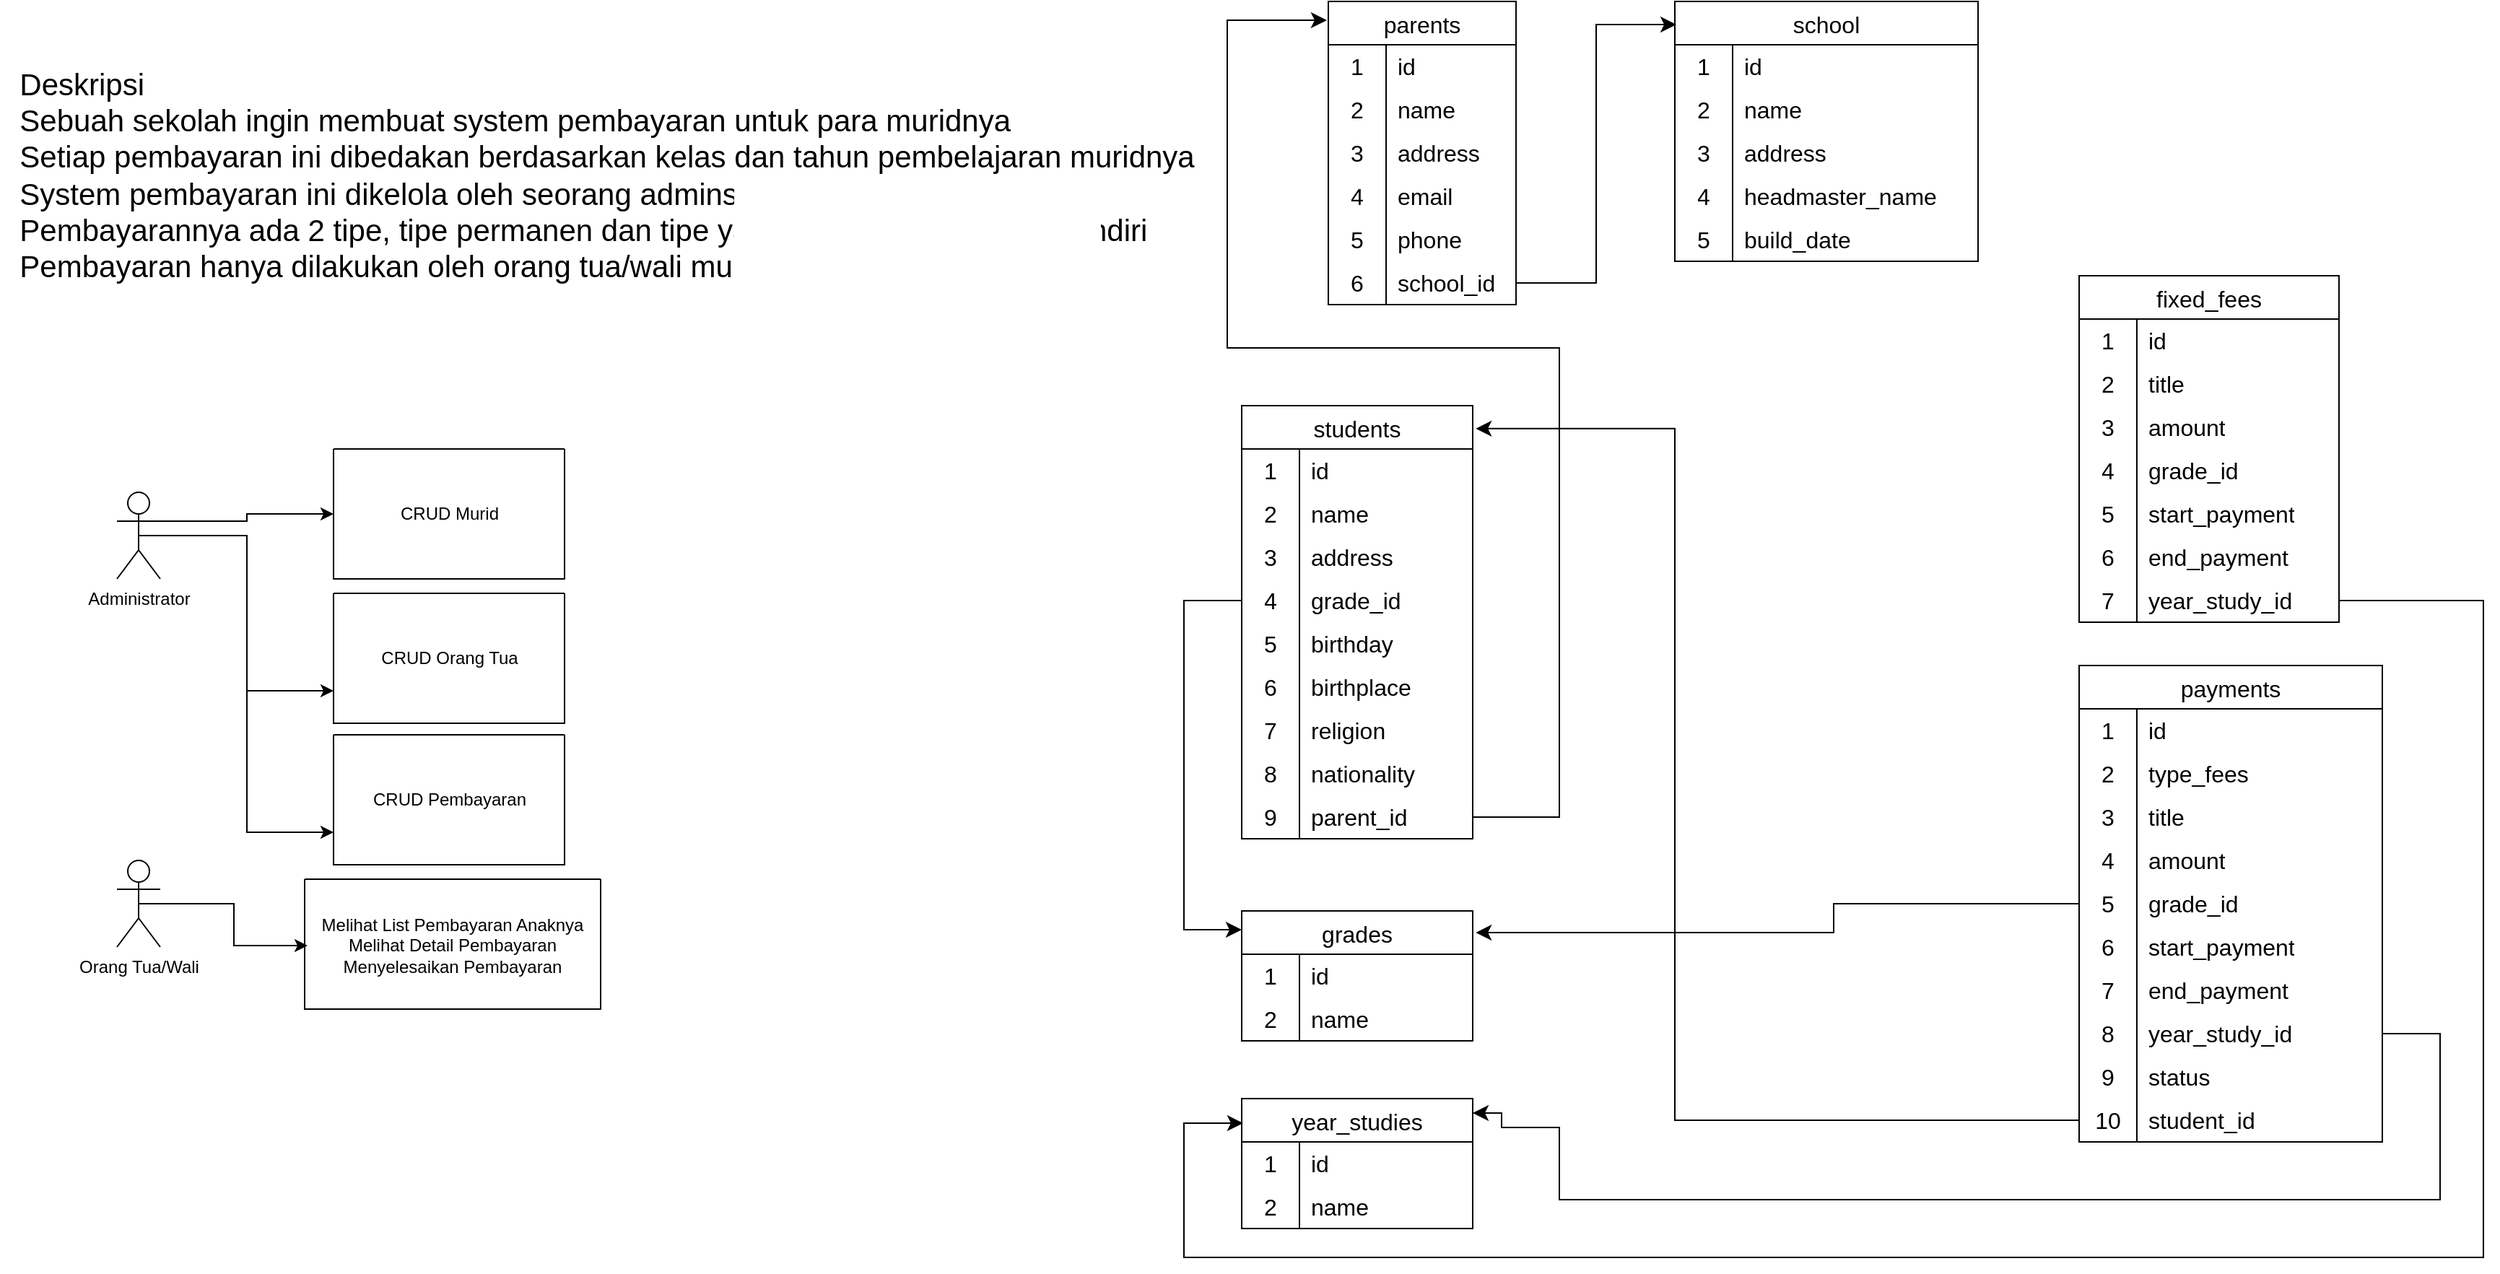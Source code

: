 <mxfile version="21.6.5" type="github">
  <diagram name="Page-1" id="Z7be0HawsH6vRN5EqigB">
    <mxGraphModel dx="3194" dy="843" grid="1" gridSize="10" guides="1" tooltips="1" connect="1" arrows="1" fold="1" page="1" pageScale="1" pageWidth="850" pageHeight="1100" math="0" shadow="0">
      <root>
        <mxCell id="0" />
        <mxCell id="1" parent="0" />
        <mxCell id="H9AK0BrkXNQ1pac8F3xf-25" value="school" style="shape=table;startSize=30;container=1;collapsible=0;childLayout=tableLayout;fixedRows=1;rowLines=0;fontStyle=0;strokeColor=default;fontSize=16;" parent="1" vertex="1">
          <mxGeometry x="280" y="50" width="210" height="180" as="geometry" />
        </mxCell>
        <mxCell id="H9AK0BrkXNQ1pac8F3xf-26" value="" style="shape=tableRow;horizontal=0;startSize=0;swimlaneHead=0;swimlaneBody=0;top=0;left=0;bottom=0;right=0;collapsible=0;dropTarget=0;fillColor=none;points=[[0,0.5],[1,0.5]];portConstraint=eastwest;strokeColor=inherit;fontSize=16;" parent="H9AK0BrkXNQ1pac8F3xf-25" vertex="1">
          <mxGeometry y="30" width="210" height="30" as="geometry" />
        </mxCell>
        <mxCell id="H9AK0BrkXNQ1pac8F3xf-27" value="1" style="shape=partialRectangle;html=1;whiteSpace=wrap;connectable=0;fillColor=none;top=0;left=0;bottom=0;right=0;overflow=hidden;pointerEvents=1;strokeColor=inherit;fontSize=16;" parent="H9AK0BrkXNQ1pac8F3xf-26" vertex="1">
          <mxGeometry width="40" height="30" as="geometry">
            <mxRectangle width="40" height="30" as="alternateBounds" />
          </mxGeometry>
        </mxCell>
        <mxCell id="H9AK0BrkXNQ1pac8F3xf-28" value="id" style="shape=partialRectangle;html=1;whiteSpace=wrap;connectable=0;fillColor=none;top=0;left=0;bottom=0;right=0;align=left;spacingLeft=6;overflow=hidden;strokeColor=inherit;fontSize=16;" parent="H9AK0BrkXNQ1pac8F3xf-26" vertex="1">
          <mxGeometry x="40" width="170" height="30" as="geometry">
            <mxRectangle width="170" height="30" as="alternateBounds" />
          </mxGeometry>
        </mxCell>
        <mxCell id="H9AK0BrkXNQ1pac8F3xf-29" value="" style="shape=tableRow;horizontal=0;startSize=0;swimlaneHead=0;swimlaneBody=0;top=0;left=0;bottom=0;right=0;collapsible=0;dropTarget=0;fillColor=none;points=[[0,0.5],[1,0.5]];portConstraint=eastwest;strokeColor=inherit;fontSize=16;" parent="H9AK0BrkXNQ1pac8F3xf-25" vertex="1">
          <mxGeometry y="60" width="210" height="30" as="geometry" />
        </mxCell>
        <mxCell id="H9AK0BrkXNQ1pac8F3xf-30" value="2" style="shape=partialRectangle;html=1;whiteSpace=wrap;connectable=0;fillColor=none;top=0;left=0;bottom=0;right=0;overflow=hidden;strokeColor=inherit;fontSize=16;" parent="H9AK0BrkXNQ1pac8F3xf-29" vertex="1">
          <mxGeometry width="40" height="30" as="geometry">
            <mxRectangle width="40" height="30" as="alternateBounds" />
          </mxGeometry>
        </mxCell>
        <mxCell id="H9AK0BrkXNQ1pac8F3xf-31" value="&lt;div&gt;name&lt;/div&gt;" style="shape=partialRectangle;html=1;whiteSpace=wrap;connectable=0;fillColor=none;top=0;left=0;bottom=0;right=0;align=left;spacingLeft=6;overflow=hidden;strokeColor=inherit;fontSize=16;" parent="H9AK0BrkXNQ1pac8F3xf-29" vertex="1">
          <mxGeometry x="40" width="170" height="30" as="geometry">
            <mxRectangle width="170" height="30" as="alternateBounds" />
          </mxGeometry>
        </mxCell>
        <mxCell id="H9AK0BrkXNQ1pac8F3xf-49" style="shape=tableRow;horizontal=0;startSize=0;swimlaneHead=0;swimlaneBody=0;top=0;left=0;bottom=0;right=0;collapsible=0;dropTarget=0;fillColor=none;points=[[0,0.5],[1,0.5]];portConstraint=eastwest;strokeColor=inherit;fontSize=16;" parent="H9AK0BrkXNQ1pac8F3xf-25" vertex="1">
          <mxGeometry y="90" width="210" height="30" as="geometry" />
        </mxCell>
        <mxCell id="H9AK0BrkXNQ1pac8F3xf-50" value="3" style="shape=partialRectangle;html=1;whiteSpace=wrap;connectable=0;fillColor=none;top=0;left=0;bottom=0;right=0;overflow=hidden;strokeColor=inherit;fontSize=16;" parent="H9AK0BrkXNQ1pac8F3xf-49" vertex="1">
          <mxGeometry width="40" height="30" as="geometry">
            <mxRectangle width="40" height="30" as="alternateBounds" />
          </mxGeometry>
        </mxCell>
        <mxCell id="H9AK0BrkXNQ1pac8F3xf-51" value="address" style="shape=partialRectangle;html=1;whiteSpace=wrap;connectable=0;fillColor=none;top=0;left=0;bottom=0;right=0;align=left;spacingLeft=6;overflow=hidden;strokeColor=inherit;fontSize=16;" parent="H9AK0BrkXNQ1pac8F3xf-49" vertex="1">
          <mxGeometry x="40" width="170" height="30" as="geometry">
            <mxRectangle width="170" height="30" as="alternateBounds" />
          </mxGeometry>
        </mxCell>
        <mxCell id="H9AK0BrkXNQ1pac8F3xf-52" style="shape=tableRow;horizontal=0;startSize=0;swimlaneHead=0;swimlaneBody=0;top=0;left=0;bottom=0;right=0;collapsible=0;dropTarget=0;fillColor=none;points=[[0,0.5],[1,0.5]];portConstraint=eastwest;strokeColor=inherit;fontSize=16;" parent="H9AK0BrkXNQ1pac8F3xf-25" vertex="1">
          <mxGeometry y="120" width="210" height="30" as="geometry" />
        </mxCell>
        <mxCell id="H9AK0BrkXNQ1pac8F3xf-53" value="4" style="shape=partialRectangle;html=1;whiteSpace=wrap;connectable=0;fillColor=none;top=0;left=0;bottom=0;right=0;overflow=hidden;strokeColor=inherit;fontSize=16;" parent="H9AK0BrkXNQ1pac8F3xf-52" vertex="1">
          <mxGeometry width="40" height="30" as="geometry">
            <mxRectangle width="40" height="30" as="alternateBounds" />
          </mxGeometry>
        </mxCell>
        <mxCell id="H9AK0BrkXNQ1pac8F3xf-54" value="headmaster_name" style="shape=partialRectangle;html=1;whiteSpace=wrap;connectable=0;fillColor=none;top=0;left=0;bottom=0;right=0;align=left;spacingLeft=6;overflow=hidden;strokeColor=inherit;fontSize=16;" parent="H9AK0BrkXNQ1pac8F3xf-52" vertex="1">
          <mxGeometry x="40" width="170" height="30" as="geometry">
            <mxRectangle width="170" height="30" as="alternateBounds" />
          </mxGeometry>
        </mxCell>
        <mxCell id="H9AK0BrkXNQ1pac8F3xf-55" style="shape=tableRow;horizontal=0;startSize=0;swimlaneHead=0;swimlaneBody=0;top=0;left=0;bottom=0;right=0;collapsible=0;dropTarget=0;fillColor=none;points=[[0,0.5],[1,0.5]];portConstraint=eastwest;strokeColor=inherit;fontSize=16;" parent="H9AK0BrkXNQ1pac8F3xf-25" vertex="1">
          <mxGeometry y="150" width="210" height="30" as="geometry" />
        </mxCell>
        <mxCell id="H9AK0BrkXNQ1pac8F3xf-56" value="&lt;div align=&quot;center&quot;&gt;5&lt;/div&gt;" style="shape=partialRectangle;html=1;whiteSpace=wrap;connectable=0;fillColor=none;top=0;left=0;bottom=0;right=0;overflow=hidden;strokeColor=inherit;fontSize=16;align=center;" parent="H9AK0BrkXNQ1pac8F3xf-55" vertex="1">
          <mxGeometry width="40" height="30" as="geometry">
            <mxRectangle width="40" height="30" as="alternateBounds" />
          </mxGeometry>
        </mxCell>
        <mxCell id="H9AK0BrkXNQ1pac8F3xf-57" value="build_date" style="shape=partialRectangle;html=1;whiteSpace=wrap;connectable=0;fillColor=none;top=0;left=0;bottom=0;right=0;align=left;spacingLeft=6;overflow=hidden;strokeColor=inherit;fontSize=16;" parent="H9AK0BrkXNQ1pac8F3xf-55" vertex="1">
          <mxGeometry x="40" width="170" height="30" as="geometry">
            <mxRectangle width="170" height="30" as="alternateBounds" />
          </mxGeometry>
        </mxCell>
        <mxCell id="H9AK0BrkXNQ1pac8F3xf-71" value="parents" style="shape=table;startSize=30;container=1;collapsible=0;childLayout=tableLayout;fixedRows=1;rowLines=0;fontStyle=0;strokeColor=default;fontSize=16;" parent="1" vertex="1">
          <mxGeometry x="40" y="50" width="130" height="210" as="geometry" />
        </mxCell>
        <mxCell id="H9AK0BrkXNQ1pac8F3xf-72" value="" style="shape=tableRow;horizontal=0;startSize=0;swimlaneHead=0;swimlaneBody=0;top=0;left=0;bottom=0;right=0;collapsible=0;dropTarget=0;fillColor=none;points=[[0,0.5],[1,0.5]];portConstraint=eastwest;strokeColor=inherit;fontSize=16;" parent="H9AK0BrkXNQ1pac8F3xf-71" vertex="1">
          <mxGeometry y="30" width="130" height="30" as="geometry" />
        </mxCell>
        <mxCell id="H9AK0BrkXNQ1pac8F3xf-73" value="1" style="shape=partialRectangle;html=1;whiteSpace=wrap;connectable=0;fillColor=none;top=0;left=0;bottom=0;right=0;overflow=hidden;pointerEvents=1;strokeColor=inherit;fontSize=16;" parent="H9AK0BrkXNQ1pac8F3xf-72" vertex="1">
          <mxGeometry width="40" height="30" as="geometry">
            <mxRectangle width="40" height="30" as="alternateBounds" />
          </mxGeometry>
        </mxCell>
        <mxCell id="H9AK0BrkXNQ1pac8F3xf-74" value="id" style="shape=partialRectangle;html=1;whiteSpace=wrap;connectable=0;fillColor=none;top=0;left=0;bottom=0;right=0;align=left;spacingLeft=6;overflow=hidden;strokeColor=inherit;fontSize=16;" parent="H9AK0BrkXNQ1pac8F3xf-72" vertex="1">
          <mxGeometry x="40" width="90" height="30" as="geometry">
            <mxRectangle width="90" height="30" as="alternateBounds" />
          </mxGeometry>
        </mxCell>
        <mxCell id="H9AK0BrkXNQ1pac8F3xf-75" value="" style="shape=tableRow;horizontal=0;startSize=0;swimlaneHead=0;swimlaneBody=0;top=0;left=0;bottom=0;right=0;collapsible=0;dropTarget=0;fillColor=none;points=[[0,0.5],[1,0.5]];portConstraint=eastwest;strokeColor=inherit;fontSize=16;" parent="H9AK0BrkXNQ1pac8F3xf-71" vertex="1">
          <mxGeometry y="60" width="130" height="30" as="geometry" />
        </mxCell>
        <mxCell id="H9AK0BrkXNQ1pac8F3xf-76" value="2" style="shape=partialRectangle;html=1;whiteSpace=wrap;connectable=0;fillColor=none;top=0;left=0;bottom=0;right=0;overflow=hidden;strokeColor=inherit;fontSize=16;" parent="H9AK0BrkXNQ1pac8F3xf-75" vertex="1">
          <mxGeometry width="40" height="30" as="geometry">
            <mxRectangle width="40" height="30" as="alternateBounds" />
          </mxGeometry>
        </mxCell>
        <mxCell id="H9AK0BrkXNQ1pac8F3xf-77" value="&lt;div&gt;name&lt;/div&gt;" style="shape=partialRectangle;html=1;whiteSpace=wrap;connectable=0;fillColor=none;top=0;left=0;bottom=0;right=0;align=left;spacingLeft=6;overflow=hidden;strokeColor=inherit;fontSize=16;" parent="H9AK0BrkXNQ1pac8F3xf-75" vertex="1">
          <mxGeometry x="40" width="90" height="30" as="geometry">
            <mxRectangle width="90" height="30" as="alternateBounds" />
          </mxGeometry>
        </mxCell>
        <mxCell id="H9AK0BrkXNQ1pac8F3xf-78" style="shape=tableRow;horizontal=0;startSize=0;swimlaneHead=0;swimlaneBody=0;top=0;left=0;bottom=0;right=0;collapsible=0;dropTarget=0;fillColor=none;points=[[0,0.5],[1,0.5]];portConstraint=eastwest;strokeColor=inherit;fontSize=16;" parent="H9AK0BrkXNQ1pac8F3xf-71" vertex="1">
          <mxGeometry y="90" width="130" height="30" as="geometry" />
        </mxCell>
        <mxCell id="H9AK0BrkXNQ1pac8F3xf-79" value="3" style="shape=partialRectangle;html=1;whiteSpace=wrap;connectable=0;fillColor=none;top=0;left=0;bottom=0;right=0;overflow=hidden;strokeColor=inherit;fontSize=16;" parent="H9AK0BrkXNQ1pac8F3xf-78" vertex="1">
          <mxGeometry width="40" height="30" as="geometry">
            <mxRectangle width="40" height="30" as="alternateBounds" />
          </mxGeometry>
        </mxCell>
        <mxCell id="H9AK0BrkXNQ1pac8F3xf-80" value="address" style="shape=partialRectangle;html=1;whiteSpace=wrap;connectable=0;fillColor=none;top=0;left=0;bottom=0;right=0;align=left;spacingLeft=6;overflow=hidden;strokeColor=inherit;fontSize=16;" parent="H9AK0BrkXNQ1pac8F3xf-78" vertex="1">
          <mxGeometry x="40" width="90" height="30" as="geometry">
            <mxRectangle width="90" height="30" as="alternateBounds" />
          </mxGeometry>
        </mxCell>
        <mxCell id="H9AK0BrkXNQ1pac8F3xf-81" style="shape=tableRow;horizontal=0;startSize=0;swimlaneHead=0;swimlaneBody=0;top=0;left=0;bottom=0;right=0;collapsible=0;dropTarget=0;fillColor=none;points=[[0,0.5],[1,0.5]];portConstraint=eastwest;strokeColor=inherit;fontSize=16;" parent="H9AK0BrkXNQ1pac8F3xf-71" vertex="1">
          <mxGeometry y="120" width="130" height="30" as="geometry" />
        </mxCell>
        <mxCell id="H9AK0BrkXNQ1pac8F3xf-82" value="4" style="shape=partialRectangle;html=1;whiteSpace=wrap;connectable=0;fillColor=none;top=0;left=0;bottom=0;right=0;overflow=hidden;strokeColor=inherit;fontSize=16;" parent="H9AK0BrkXNQ1pac8F3xf-81" vertex="1">
          <mxGeometry width="40" height="30" as="geometry">
            <mxRectangle width="40" height="30" as="alternateBounds" />
          </mxGeometry>
        </mxCell>
        <mxCell id="H9AK0BrkXNQ1pac8F3xf-83" value="email" style="shape=partialRectangle;html=1;whiteSpace=wrap;connectable=0;fillColor=none;top=0;left=0;bottom=0;right=0;align=left;spacingLeft=6;overflow=hidden;strokeColor=inherit;fontSize=16;" parent="H9AK0BrkXNQ1pac8F3xf-81" vertex="1">
          <mxGeometry x="40" width="90" height="30" as="geometry">
            <mxRectangle width="90" height="30" as="alternateBounds" />
          </mxGeometry>
        </mxCell>
        <mxCell id="H9AK0BrkXNQ1pac8F3xf-84" style="shape=tableRow;horizontal=0;startSize=0;swimlaneHead=0;swimlaneBody=0;top=0;left=0;bottom=0;right=0;collapsible=0;dropTarget=0;fillColor=none;points=[[0,0.5],[1,0.5]];portConstraint=eastwest;strokeColor=inherit;fontSize=16;" parent="H9AK0BrkXNQ1pac8F3xf-71" vertex="1">
          <mxGeometry y="150" width="130" height="30" as="geometry" />
        </mxCell>
        <mxCell id="H9AK0BrkXNQ1pac8F3xf-85" value="&lt;div align=&quot;center&quot;&gt;5&lt;/div&gt;" style="shape=partialRectangle;html=1;whiteSpace=wrap;connectable=0;fillColor=none;top=0;left=0;bottom=0;right=0;overflow=hidden;strokeColor=inherit;fontSize=16;align=center;" parent="H9AK0BrkXNQ1pac8F3xf-84" vertex="1">
          <mxGeometry width="40" height="30" as="geometry">
            <mxRectangle width="40" height="30" as="alternateBounds" />
          </mxGeometry>
        </mxCell>
        <mxCell id="H9AK0BrkXNQ1pac8F3xf-86" value="&lt;div&gt;phone&lt;br&gt;&lt;/div&gt;" style="shape=partialRectangle;html=1;whiteSpace=wrap;connectable=0;fillColor=none;top=0;left=0;bottom=0;right=0;align=left;spacingLeft=6;overflow=hidden;strokeColor=inherit;fontSize=16;" parent="H9AK0BrkXNQ1pac8F3xf-84" vertex="1">
          <mxGeometry x="40" width="90" height="30" as="geometry">
            <mxRectangle width="90" height="30" as="alternateBounds" />
          </mxGeometry>
        </mxCell>
        <mxCell id="mRIadCxjp0ZTLl8A3WaJ-89" style="shape=tableRow;horizontal=0;startSize=0;swimlaneHead=0;swimlaneBody=0;top=0;left=0;bottom=0;right=0;collapsible=0;dropTarget=0;fillColor=none;points=[[0,0.5],[1,0.5]];portConstraint=eastwest;strokeColor=inherit;fontSize=16;" parent="H9AK0BrkXNQ1pac8F3xf-71" vertex="1">
          <mxGeometry y="180" width="130" height="30" as="geometry" />
        </mxCell>
        <mxCell id="mRIadCxjp0ZTLl8A3WaJ-90" value="6" style="shape=partialRectangle;html=1;whiteSpace=wrap;connectable=0;fillColor=none;top=0;left=0;bottom=0;right=0;overflow=hidden;strokeColor=inherit;fontSize=16;align=center;" parent="mRIadCxjp0ZTLl8A3WaJ-89" vertex="1">
          <mxGeometry width="40" height="30" as="geometry">
            <mxRectangle width="40" height="30" as="alternateBounds" />
          </mxGeometry>
        </mxCell>
        <mxCell id="mRIadCxjp0ZTLl8A3WaJ-91" value="school_id" style="shape=partialRectangle;html=1;whiteSpace=wrap;connectable=0;fillColor=none;top=0;left=0;bottom=0;right=0;align=left;spacingLeft=6;overflow=hidden;strokeColor=inherit;fontSize=16;" parent="mRIadCxjp0ZTLl8A3WaJ-89" vertex="1">
          <mxGeometry x="40" width="90" height="30" as="geometry">
            <mxRectangle width="90" height="30" as="alternateBounds" />
          </mxGeometry>
        </mxCell>
        <mxCell id="H9AK0BrkXNQ1pac8F3xf-90" value="students" style="shape=table;startSize=30;container=1;collapsible=0;childLayout=tableLayout;fixedRows=1;rowLines=0;fontStyle=0;strokeColor=default;fontSize=16;" parent="1" vertex="1">
          <mxGeometry x="-20" y="330" width="160" height="300" as="geometry" />
        </mxCell>
        <mxCell id="H9AK0BrkXNQ1pac8F3xf-91" value="" style="shape=tableRow;horizontal=0;startSize=0;swimlaneHead=0;swimlaneBody=0;top=0;left=0;bottom=0;right=0;collapsible=0;dropTarget=0;fillColor=none;points=[[0,0.5],[1,0.5]];portConstraint=eastwest;strokeColor=inherit;fontSize=16;" parent="H9AK0BrkXNQ1pac8F3xf-90" vertex="1">
          <mxGeometry y="30" width="160" height="30" as="geometry" />
        </mxCell>
        <mxCell id="H9AK0BrkXNQ1pac8F3xf-92" value="1" style="shape=partialRectangle;html=1;whiteSpace=wrap;connectable=0;fillColor=none;top=0;left=0;bottom=0;right=0;overflow=hidden;pointerEvents=1;strokeColor=inherit;fontSize=16;" parent="H9AK0BrkXNQ1pac8F3xf-91" vertex="1">
          <mxGeometry width="40" height="30" as="geometry">
            <mxRectangle width="40" height="30" as="alternateBounds" />
          </mxGeometry>
        </mxCell>
        <mxCell id="H9AK0BrkXNQ1pac8F3xf-93" value="id" style="shape=partialRectangle;html=1;whiteSpace=wrap;connectable=0;fillColor=none;top=0;left=0;bottom=0;right=0;align=left;spacingLeft=6;overflow=hidden;strokeColor=inherit;fontSize=16;" parent="H9AK0BrkXNQ1pac8F3xf-91" vertex="1">
          <mxGeometry x="40" width="120" height="30" as="geometry">
            <mxRectangle width="120" height="30" as="alternateBounds" />
          </mxGeometry>
        </mxCell>
        <mxCell id="H9AK0BrkXNQ1pac8F3xf-94" value="" style="shape=tableRow;horizontal=0;startSize=0;swimlaneHead=0;swimlaneBody=0;top=0;left=0;bottom=0;right=0;collapsible=0;dropTarget=0;fillColor=none;points=[[0,0.5],[1,0.5]];portConstraint=eastwest;strokeColor=inherit;fontSize=16;" parent="H9AK0BrkXNQ1pac8F3xf-90" vertex="1">
          <mxGeometry y="60" width="160" height="30" as="geometry" />
        </mxCell>
        <mxCell id="H9AK0BrkXNQ1pac8F3xf-95" value="2" style="shape=partialRectangle;html=1;whiteSpace=wrap;connectable=0;fillColor=none;top=0;left=0;bottom=0;right=0;overflow=hidden;strokeColor=inherit;fontSize=16;" parent="H9AK0BrkXNQ1pac8F3xf-94" vertex="1">
          <mxGeometry width="40" height="30" as="geometry">
            <mxRectangle width="40" height="30" as="alternateBounds" />
          </mxGeometry>
        </mxCell>
        <mxCell id="H9AK0BrkXNQ1pac8F3xf-96" value="&lt;div&gt;name&lt;/div&gt;" style="shape=partialRectangle;html=1;whiteSpace=wrap;connectable=0;fillColor=none;top=0;left=0;bottom=0;right=0;align=left;spacingLeft=6;overflow=hidden;strokeColor=inherit;fontSize=16;" parent="H9AK0BrkXNQ1pac8F3xf-94" vertex="1">
          <mxGeometry x="40" width="120" height="30" as="geometry">
            <mxRectangle width="120" height="30" as="alternateBounds" />
          </mxGeometry>
        </mxCell>
        <mxCell id="H9AK0BrkXNQ1pac8F3xf-97" style="shape=tableRow;horizontal=0;startSize=0;swimlaneHead=0;swimlaneBody=0;top=0;left=0;bottom=0;right=0;collapsible=0;dropTarget=0;fillColor=none;points=[[0,0.5],[1,0.5]];portConstraint=eastwest;strokeColor=inherit;fontSize=16;" parent="H9AK0BrkXNQ1pac8F3xf-90" vertex="1">
          <mxGeometry y="90" width="160" height="30" as="geometry" />
        </mxCell>
        <mxCell id="H9AK0BrkXNQ1pac8F3xf-98" value="3" style="shape=partialRectangle;html=1;whiteSpace=wrap;connectable=0;fillColor=none;top=0;left=0;bottom=0;right=0;overflow=hidden;strokeColor=inherit;fontSize=16;" parent="H9AK0BrkXNQ1pac8F3xf-97" vertex="1">
          <mxGeometry width="40" height="30" as="geometry">
            <mxRectangle width="40" height="30" as="alternateBounds" />
          </mxGeometry>
        </mxCell>
        <mxCell id="H9AK0BrkXNQ1pac8F3xf-99" value="address" style="shape=partialRectangle;html=1;whiteSpace=wrap;connectable=0;fillColor=none;top=0;left=0;bottom=0;right=0;align=left;spacingLeft=6;overflow=hidden;strokeColor=inherit;fontSize=16;" parent="H9AK0BrkXNQ1pac8F3xf-97" vertex="1">
          <mxGeometry x="40" width="120" height="30" as="geometry">
            <mxRectangle width="120" height="30" as="alternateBounds" />
          </mxGeometry>
        </mxCell>
        <mxCell id="H9AK0BrkXNQ1pac8F3xf-100" style="shape=tableRow;horizontal=0;startSize=0;swimlaneHead=0;swimlaneBody=0;top=0;left=0;bottom=0;right=0;collapsible=0;dropTarget=0;fillColor=none;points=[[0,0.5],[1,0.5]];portConstraint=eastwest;strokeColor=inherit;fontSize=16;" parent="H9AK0BrkXNQ1pac8F3xf-90" vertex="1">
          <mxGeometry y="120" width="160" height="30" as="geometry" />
        </mxCell>
        <mxCell id="H9AK0BrkXNQ1pac8F3xf-101" value="4" style="shape=partialRectangle;html=1;whiteSpace=wrap;connectable=0;fillColor=none;top=0;left=0;bottom=0;right=0;overflow=hidden;strokeColor=inherit;fontSize=16;" parent="H9AK0BrkXNQ1pac8F3xf-100" vertex="1">
          <mxGeometry width="40" height="30" as="geometry">
            <mxRectangle width="40" height="30" as="alternateBounds" />
          </mxGeometry>
        </mxCell>
        <mxCell id="H9AK0BrkXNQ1pac8F3xf-102" value="grade_id" style="shape=partialRectangle;html=1;whiteSpace=wrap;connectable=0;fillColor=none;top=0;left=0;bottom=0;right=0;align=left;spacingLeft=6;overflow=hidden;strokeColor=inherit;fontSize=16;" parent="H9AK0BrkXNQ1pac8F3xf-100" vertex="1">
          <mxGeometry x="40" width="120" height="30" as="geometry">
            <mxRectangle width="120" height="30" as="alternateBounds" />
          </mxGeometry>
        </mxCell>
        <mxCell id="H9AK0BrkXNQ1pac8F3xf-103" style="shape=tableRow;horizontal=0;startSize=0;swimlaneHead=0;swimlaneBody=0;top=0;left=0;bottom=0;right=0;collapsible=0;dropTarget=0;fillColor=none;points=[[0,0.5],[1,0.5]];portConstraint=eastwest;strokeColor=inherit;fontSize=16;" parent="H9AK0BrkXNQ1pac8F3xf-90" vertex="1">
          <mxGeometry y="150" width="160" height="30" as="geometry" />
        </mxCell>
        <mxCell id="H9AK0BrkXNQ1pac8F3xf-104" value="&lt;div align=&quot;center&quot;&gt;5&lt;/div&gt;" style="shape=partialRectangle;html=1;whiteSpace=wrap;connectable=0;fillColor=none;top=0;left=0;bottom=0;right=0;overflow=hidden;strokeColor=inherit;fontSize=16;align=center;" parent="H9AK0BrkXNQ1pac8F3xf-103" vertex="1">
          <mxGeometry width="40" height="30" as="geometry">
            <mxRectangle width="40" height="30" as="alternateBounds" />
          </mxGeometry>
        </mxCell>
        <mxCell id="H9AK0BrkXNQ1pac8F3xf-105" value="birthday" style="shape=partialRectangle;html=1;whiteSpace=wrap;connectable=0;fillColor=none;top=0;left=0;bottom=0;right=0;align=left;spacingLeft=6;overflow=hidden;strokeColor=inherit;fontSize=16;" parent="H9AK0BrkXNQ1pac8F3xf-103" vertex="1">
          <mxGeometry x="40" width="120" height="30" as="geometry">
            <mxRectangle width="120" height="30" as="alternateBounds" />
          </mxGeometry>
        </mxCell>
        <mxCell id="H9AK0BrkXNQ1pac8F3xf-106" style="shape=tableRow;horizontal=0;startSize=0;swimlaneHead=0;swimlaneBody=0;top=0;left=0;bottom=0;right=0;collapsible=0;dropTarget=0;fillColor=none;points=[[0,0.5],[1,0.5]];portConstraint=eastwest;strokeColor=inherit;fontSize=16;" parent="H9AK0BrkXNQ1pac8F3xf-90" vertex="1">
          <mxGeometry y="180" width="160" height="30" as="geometry" />
        </mxCell>
        <mxCell id="H9AK0BrkXNQ1pac8F3xf-107" value="6" style="shape=partialRectangle;html=1;whiteSpace=wrap;connectable=0;fillColor=none;top=0;left=0;bottom=0;right=0;overflow=hidden;strokeColor=inherit;fontSize=16;align=center;" parent="H9AK0BrkXNQ1pac8F3xf-106" vertex="1">
          <mxGeometry width="40" height="30" as="geometry">
            <mxRectangle width="40" height="30" as="alternateBounds" />
          </mxGeometry>
        </mxCell>
        <mxCell id="H9AK0BrkXNQ1pac8F3xf-108" value="birthplace" style="shape=partialRectangle;html=1;whiteSpace=wrap;connectable=0;fillColor=none;top=0;left=0;bottom=0;right=0;align=left;spacingLeft=6;overflow=hidden;strokeColor=inherit;fontSize=16;" parent="H9AK0BrkXNQ1pac8F3xf-106" vertex="1">
          <mxGeometry x="40" width="120" height="30" as="geometry">
            <mxRectangle width="120" height="30" as="alternateBounds" />
          </mxGeometry>
        </mxCell>
        <mxCell id="H9AK0BrkXNQ1pac8F3xf-109" style="shape=tableRow;horizontal=0;startSize=0;swimlaneHead=0;swimlaneBody=0;top=0;left=0;bottom=0;right=0;collapsible=0;dropTarget=0;fillColor=none;points=[[0,0.5],[1,0.5]];portConstraint=eastwest;strokeColor=inherit;fontSize=16;" parent="H9AK0BrkXNQ1pac8F3xf-90" vertex="1">
          <mxGeometry y="210" width="160" height="30" as="geometry" />
        </mxCell>
        <mxCell id="H9AK0BrkXNQ1pac8F3xf-110" value="7" style="shape=partialRectangle;html=1;whiteSpace=wrap;connectable=0;fillColor=none;top=0;left=0;bottom=0;right=0;overflow=hidden;strokeColor=inherit;fontSize=16;align=center;" parent="H9AK0BrkXNQ1pac8F3xf-109" vertex="1">
          <mxGeometry width="40" height="30" as="geometry">
            <mxRectangle width="40" height="30" as="alternateBounds" />
          </mxGeometry>
        </mxCell>
        <mxCell id="H9AK0BrkXNQ1pac8F3xf-111" value="religion" style="shape=partialRectangle;html=1;whiteSpace=wrap;connectable=0;fillColor=none;top=0;left=0;bottom=0;right=0;align=left;spacingLeft=6;overflow=hidden;strokeColor=inherit;fontSize=16;" parent="H9AK0BrkXNQ1pac8F3xf-109" vertex="1">
          <mxGeometry x="40" width="120" height="30" as="geometry">
            <mxRectangle width="120" height="30" as="alternateBounds" />
          </mxGeometry>
        </mxCell>
        <mxCell id="H9AK0BrkXNQ1pac8F3xf-112" style="shape=tableRow;horizontal=0;startSize=0;swimlaneHead=0;swimlaneBody=0;top=0;left=0;bottom=0;right=0;collapsible=0;dropTarget=0;fillColor=none;points=[[0,0.5],[1,0.5]];portConstraint=eastwest;strokeColor=inherit;fontSize=16;" parent="H9AK0BrkXNQ1pac8F3xf-90" vertex="1">
          <mxGeometry y="240" width="160" height="30" as="geometry" />
        </mxCell>
        <mxCell id="H9AK0BrkXNQ1pac8F3xf-113" value="8" style="shape=partialRectangle;html=1;whiteSpace=wrap;connectable=0;fillColor=none;top=0;left=0;bottom=0;right=0;overflow=hidden;strokeColor=inherit;fontSize=16;align=center;" parent="H9AK0BrkXNQ1pac8F3xf-112" vertex="1">
          <mxGeometry width="40" height="30" as="geometry">
            <mxRectangle width="40" height="30" as="alternateBounds" />
          </mxGeometry>
        </mxCell>
        <mxCell id="H9AK0BrkXNQ1pac8F3xf-114" value="nationality" style="shape=partialRectangle;html=1;whiteSpace=wrap;connectable=0;fillColor=none;top=0;left=0;bottom=0;right=0;align=left;spacingLeft=6;overflow=hidden;strokeColor=inherit;fontSize=16;" parent="H9AK0BrkXNQ1pac8F3xf-112" vertex="1">
          <mxGeometry x="40" width="120" height="30" as="geometry">
            <mxRectangle width="120" height="30" as="alternateBounds" />
          </mxGeometry>
        </mxCell>
        <mxCell id="H9AK0BrkXNQ1pac8F3xf-115" style="shape=tableRow;horizontal=0;startSize=0;swimlaneHead=0;swimlaneBody=0;top=0;left=0;bottom=0;right=0;collapsible=0;dropTarget=0;fillColor=none;points=[[0,0.5],[1,0.5]];portConstraint=eastwest;strokeColor=inherit;fontSize=16;" parent="H9AK0BrkXNQ1pac8F3xf-90" vertex="1">
          <mxGeometry y="270" width="160" height="30" as="geometry" />
        </mxCell>
        <mxCell id="H9AK0BrkXNQ1pac8F3xf-116" value="9" style="shape=partialRectangle;html=1;whiteSpace=wrap;connectable=0;fillColor=none;top=0;left=0;bottom=0;right=0;overflow=hidden;strokeColor=inherit;fontSize=16;align=center;" parent="H9AK0BrkXNQ1pac8F3xf-115" vertex="1">
          <mxGeometry width="40" height="30" as="geometry">
            <mxRectangle width="40" height="30" as="alternateBounds" />
          </mxGeometry>
        </mxCell>
        <mxCell id="H9AK0BrkXNQ1pac8F3xf-117" value="parent_id" style="shape=partialRectangle;html=1;whiteSpace=wrap;connectable=0;fillColor=none;top=0;left=0;bottom=0;right=0;align=left;spacingLeft=6;overflow=hidden;strokeColor=inherit;fontSize=16;" parent="H9AK0BrkXNQ1pac8F3xf-115" vertex="1">
          <mxGeometry x="40" width="120" height="30" as="geometry">
            <mxRectangle width="120" height="30" as="alternateBounds" />
          </mxGeometry>
        </mxCell>
        <mxCell id="H9AK0BrkXNQ1pac8F3xf-118" value="fixed_fees" style="shape=table;startSize=30;container=1;collapsible=0;childLayout=tableLayout;fixedRows=1;rowLines=0;fontStyle=0;strokeColor=default;fontSize=16;" parent="1" vertex="1">
          <mxGeometry x="560" y="240" width="180" height="240" as="geometry" />
        </mxCell>
        <mxCell id="H9AK0BrkXNQ1pac8F3xf-119" value="" style="shape=tableRow;horizontal=0;startSize=0;swimlaneHead=0;swimlaneBody=0;top=0;left=0;bottom=0;right=0;collapsible=0;dropTarget=0;fillColor=none;points=[[0,0.5],[1,0.5]];portConstraint=eastwest;strokeColor=inherit;fontSize=16;" parent="H9AK0BrkXNQ1pac8F3xf-118" vertex="1">
          <mxGeometry y="30" width="180" height="30" as="geometry" />
        </mxCell>
        <mxCell id="H9AK0BrkXNQ1pac8F3xf-120" value="1" style="shape=partialRectangle;html=1;whiteSpace=wrap;connectable=0;fillColor=none;top=0;left=0;bottom=0;right=0;overflow=hidden;pointerEvents=1;strokeColor=inherit;fontSize=16;" parent="H9AK0BrkXNQ1pac8F3xf-119" vertex="1">
          <mxGeometry width="40" height="30" as="geometry">
            <mxRectangle width="40" height="30" as="alternateBounds" />
          </mxGeometry>
        </mxCell>
        <mxCell id="H9AK0BrkXNQ1pac8F3xf-121" value="id" style="shape=partialRectangle;html=1;whiteSpace=wrap;connectable=0;fillColor=none;top=0;left=0;bottom=0;right=0;align=left;spacingLeft=6;overflow=hidden;strokeColor=inherit;fontSize=16;" parent="H9AK0BrkXNQ1pac8F3xf-119" vertex="1">
          <mxGeometry x="40" width="140" height="30" as="geometry">
            <mxRectangle width="140" height="30" as="alternateBounds" />
          </mxGeometry>
        </mxCell>
        <mxCell id="H9AK0BrkXNQ1pac8F3xf-122" value="" style="shape=tableRow;horizontal=0;startSize=0;swimlaneHead=0;swimlaneBody=0;top=0;left=0;bottom=0;right=0;collapsible=0;dropTarget=0;fillColor=none;points=[[0,0.5],[1,0.5]];portConstraint=eastwest;strokeColor=inherit;fontSize=16;" parent="H9AK0BrkXNQ1pac8F3xf-118" vertex="1">
          <mxGeometry y="60" width="180" height="30" as="geometry" />
        </mxCell>
        <mxCell id="H9AK0BrkXNQ1pac8F3xf-123" value="2" style="shape=partialRectangle;html=1;whiteSpace=wrap;connectable=0;fillColor=none;top=0;left=0;bottom=0;right=0;overflow=hidden;strokeColor=inherit;fontSize=16;" parent="H9AK0BrkXNQ1pac8F3xf-122" vertex="1">
          <mxGeometry width="40" height="30" as="geometry">
            <mxRectangle width="40" height="30" as="alternateBounds" />
          </mxGeometry>
        </mxCell>
        <mxCell id="H9AK0BrkXNQ1pac8F3xf-124" value="title" style="shape=partialRectangle;html=1;whiteSpace=wrap;connectable=0;fillColor=none;top=0;left=0;bottom=0;right=0;align=left;spacingLeft=6;overflow=hidden;strokeColor=inherit;fontSize=16;" parent="H9AK0BrkXNQ1pac8F3xf-122" vertex="1">
          <mxGeometry x="40" width="140" height="30" as="geometry">
            <mxRectangle width="140" height="30" as="alternateBounds" />
          </mxGeometry>
        </mxCell>
        <mxCell id="H9AK0BrkXNQ1pac8F3xf-125" style="shape=tableRow;horizontal=0;startSize=0;swimlaneHead=0;swimlaneBody=0;top=0;left=0;bottom=0;right=0;collapsible=0;dropTarget=0;fillColor=none;points=[[0,0.5],[1,0.5]];portConstraint=eastwest;strokeColor=inherit;fontSize=16;" parent="H9AK0BrkXNQ1pac8F3xf-118" vertex="1">
          <mxGeometry y="90" width="180" height="30" as="geometry" />
        </mxCell>
        <mxCell id="H9AK0BrkXNQ1pac8F3xf-126" value="3" style="shape=partialRectangle;html=1;whiteSpace=wrap;connectable=0;fillColor=none;top=0;left=0;bottom=0;right=0;overflow=hidden;strokeColor=inherit;fontSize=16;" parent="H9AK0BrkXNQ1pac8F3xf-125" vertex="1">
          <mxGeometry width="40" height="30" as="geometry">
            <mxRectangle width="40" height="30" as="alternateBounds" />
          </mxGeometry>
        </mxCell>
        <mxCell id="H9AK0BrkXNQ1pac8F3xf-127" value="amount" style="shape=partialRectangle;html=1;whiteSpace=wrap;connectable=0;fillColor=none;top=0;left=0;bottom=0;right=0;align=left;spacingLeft=6;overflow=hidden;strokeColor=inherit;fontSize=16;" parent="H9AK0BrkXNQ1pac8F3xf-125" vertex="1">
          <mxGeometry x="40" width="140" height="30" as="geometry">
            <mxRectangle width="140" height="30" as="alternateBounds" />
          </mxGeometry>
        </mxCell>
        <mxCell id="H9AK0BrkXNQ1pac8F3xf-128" style="shape=tableRow;horizontal=0;startSize=0;swimlaneHead=0;swimlaneBody=0;top=0;left=0;bottom=0;right=0;collapsible=0;dropTarget=0;fillColor=none;points=[[0,0.5],[1,0.5]];portConstraint=eastwest;strokeColor=inherit;fontSize=16;" parent="H9AK0BrkXNQ1pac8F3xf-118" vertex="1">
          <mxGeometry y="120" width="180" height="30" as="geometry" />
        </mxCell>
        <mxCell id="H9AK0BrkXNQ1pac8F3xf-129" value="4" style="shape=partialRectangle;html=1;whiteSpace=wrap;connectable=0;fillColor=none;top=0;left=0;bottom=0;right=0;overflow=hidden;strokeColor=inherit;fontSize=16;" parent="H9AK0BrkXNQ1pac8F3xf-128" vertex="1">
          <mxGeometry width="40" height="30" as="geometry">
            <mxRectangle width="40" height="30" as="alternateBounds" />
          </mxGeometry>
        </mxCell>
        <mxCell id="H9AK0BrkXNQ1pac8F3xf-130" value="grade_id" style="shape=partialRectangle;html=1;whiteSpace=wrap;connectable=0;fillColor=none;top=0;left=0;bottom=0;right=0;align=left;spacingLeft=6;overflow=hidden;strokeColor=inherit;fontSize=16;" parent="H9AK0BrkXNQ1pac8F3xf-128" vertex="1">
          <mxGeometry x="40" width="140" height="30" as="geometry">
            <mxRectangle width="140" height="30" as="alternateBounds" />
          </mxGeometry>
        </mxCell>
        <mxCell id="H9AK0BrkXNQ1pac8F3xf-131" style="shape=tableRow;horizontal=0;startSize=0;swimlaneHead=0;swimlaneBody=0;top=0;left=0;bottom=0;right=0;collapsible=0;dropTarget=0;fillColor=none;points=[[0,0.5],[1,0.5]];portConstraint=eastwest;strokeColor=inherit;fontSize=16;" parent="H9AK0BrkXNQ1pac8F3xf-118" vertex="1">
          <mxGeometry y="150" width="180" height="30" as="geometry" />
        </mxCell>
        <mxCell id="H9AK0BrkXNQ1pac8F3xf-132" value="&lt;div align=&quot;center&quot;&gt;5&lt;/div&gt;" style="shape=partialRectangle;html=1;whiteSpace=wrap;connectable=0;fillColor=none;top=0;left=0;bottom=0;right=0;overflow=hidden;strokeColor=inherit;fontSize=16;align=center;" parent="H9AK0BrkXNQ1pac8F3xf-131" vertex="1">
          <mxGeometry width="40" height="30" as="geometry">
            <mxRectangle width="40" height="30" as="alternateBounds" />
          </mxGeometry>
        </mxCell>
        <mxCell id="H9AK0BrkXNQ1pac8F3xf-133" value="start_payment" style="shape=partialRectangle;html=1;whiteSpace=wrap;connectable=0;fillColor=none;top=0;left=0;bottom=0;right=0;align=left;spacingLeft=6;overflow=hidden;strokeColor=inherit;fontSize=16;" parent="H9AK0BrkXNQ1pac8F3xf-131" vertex="1">
          <mxGeometry x="40" width="140" height="30" as="geometry">
            <mxRectangle width="140" height="30" as="alternateBounds" />
          </mxGeometry>
        </mxCell>
        <mxCell id="mRIadCxjp0ZTLl8A3WaJ-1" style="shape=tableRow;horizontal=0;startSize=0;swimlaneHead=0;swimlaneBody=0;top=0;left=0;bottom=0;right=0;collapsible=0;dropTarget=0;fillColor=none;points=[[0,0.5],[1,0.5]];portConstraint=eastwest;strokeColor=inherit;fontSize=16;" parent="H9AK0BrkXNQ1pac8F3xf-118" vertex="1">
          <mxGeometry y="180" width="180" height="30" as="geometry" />
        </mxCell>
        <mxCell id="mRIadCxjp0ZTLl8A3WaJ-2" value="6" style="shape=partialRectangle;html=1;whiteSpace=wrap;connectable=0;fillColor=none;top=0;left=0;bottom=0;right=0;overflow=hidden;strokeColor=inherit;fontSize=16;align=center;" parent="mRIadCxjp0ZTLl8A3WaJ-1" vertex="1">
          <mxGeometry width="40" height="30" as="geometry">
            <mxRectangle width="40" height="30" as="alternateBounds" />
          </mxGeometry>
        </mxCell>
        <mxCell id="mRIadCxjp0ZTLl8A3WaJ-3" value="end_payment" style="shape=partialRectangle;html=1;whiteSpace=wrap;connectable=0;fillColor=none;top=0;left=0;bottom=0;right=0;align=left;spacingLeft=6;overflow=hidden;strokeColor=inherit;fontSize=16;" parent="mRIadCxjp0ZTLl8A3WaJ-1" vertex="1">
          <mxGeometry x="40" width="140" height="30" as="geometry">
            <mxRectangle width="140" height="30" as="alternateBounds" />
          </mxGeometry>
        </mxCell>
        <mxCell id="mRIadCxjp0ZTLl8A3WaJ-74" style="shape=tableRow;horizontal=0;startSize=0;swimlaneHead=0;swimlaneBody=0;top=0;left=0;bottom=0;right=0;collapsible=0;dropTarget=0;fillColor=none;points=[[0,0.5],[1,0.5]];portConstraint=eastwest;strokeColor=inherit;fontSize=16;" parent="H9AK0BrkXNQ1pac8F3xf-118" vertex="1">
          <mxGeometry y="210" width="180" height="30" as="geometry" />
        </mxCell>
        <mxCell id="mRIadCxjp0ZTLl8A3WaJ-75" value="7" style="shape=partialRectangle;html=1;whiteSpace=wrap;connectable=0;fillColor=none;top=0;left=0;bottom=0;right=0;overflow=hidden;strokeColor=inherit;fontSize=16;align=center;" parent="mRIadCxjp0ZTLl8A3WaJ-74" vertex="1">
          <mxGeometry width="40" height="30" as="geometry">
            <mxRectangle width="40" height="30" as="alternateBounds" />
          </mxGeometry>
        </mxCell>
        <mxCell id="mRIadCxjp0ZTLl8A3WaJ-76" value="year_study_id" style="shape=partialRectangle;html=1;whiteSpace=wrap;connectable=0;fillColor=none;top=0;left=0;bottom=0;right=0;align=left;spacingLeft=6;overflow=hidden;strokeColor=inherit;fontSize=16;" parent="mRIadCxjp0ZTLl8A3WaJ-74" vertex="1">
          <mxGeometry x="40" width="140" height="30" as="geometry">
            <mxRectangle width="140" height="30" as="alternateBounds" />
          </mxGeometry>
        </mxCell>
        <mxCell id="mRIadCxjp0ZTLl8A3WaJ-4" value="grades" style="shape=table;startSize=30;container=1;collapsible=0;childLayout=tableLayout;fixedRows=1;rowLines=0;fontStyle=0;strokeColor=default;fontSize=16;" parent="1" vertex="1">
          <mxGeometry x="-20" y="680" width="160" height="90" as="geometry" />
        </mxCell>
        <mxCell id="mRIadCxjp0ZTLl8A3WaJ-5" value="" style="shape=tableRow;horizontal=0;startSize=0;swimlaneHead=0;swimlaneBody=0;top=0;left=0;bottom=0;right=0;collapsible=0;dropTarget=0;fillColor=none;points=[[0,0.5],[1,0.5]];portConstraint=eastwest;strokeColor=inherit;fontSize=16;" parent="mRIadCxjp0ZTLl8A3WaJ-4" vertex="1">
          <mxGeometry y="30" width="160" height="30" as="geometry" />
        </mxCell>
        <mxCell id="mRIadCxjp0ZTLl8A3WaJ-6" value="1" style="shape=partialRectangle;html=1;whiteSpace=wrap;connectable=0;fillColor=none;top=0;left=0;bottom=0;right=0;overflow=hidden;pointerEvents=1;strokeColor=inherit;fontSize=16;" parent="mRIadCxjp0ZTLl8A3WaJ-5" vertex="1">
          <mxGeometry width="40" height="30" as="geometry">
            <mxRectangle width="40" height="30" as="alternateBounds" />
          </mxGeometry>
        </mxCell>
        <mxCell id="mRIadCxjp0ZTLl8A3WaJ-7" value="id" style="shape=partialRectangle;html=1;whiteSpace=wrap;connectable=0;fillColor=none;top=0;left=0;bottom=0;right=0;align=left;spacingLeft=6;overflow=hidden;strokeColor=inherit;fontSize=16;" parent="mRIadCxjp0ZTLl8A3WaJ-5" vertex="1">
          <mxGeometry x="40" width="120" height="30" as="geometry">
            <mxRectangle width="120" height="30" as="alternateBounds" />
          </mxGeometry>
        </mxCell>
        <mxCell id="mRIadCxjp0ZTLl8A3WaJ-8" value="" style="shape=tableRow;horizontal=0;startSize=0;swimlaneHead=0;swimlaneBody=0;top=0;left=0;bottom=0;right=0;collapsible=0;dropTarget=0;fillColor=none;points=[[0,0.5],[1,0.5]];portConstraint=eastwest;strokeColor=inherit;fontSize=16;" parent="mRIadCxjp0ZTLl8A3WaJ-4" vertex="1">
          <mxGeometry y="60" width="160" height="30" as="geometry" />
        </mxCell>
        <mxCell id="mRIadCxjp0ZTLl8A3WaJ-9" value="2" style="shape=partialRectangle;html=1;whiteSpace=wrap;connectable=0;fillColor=none;top=0;left=0;bottom=0;right=0;overflow=hidden;strokeColor=inherit;fontSize=16;" parent="mRIadCxjp0ZTLl8A3WaJ-8" vertex="1">
          <mxGeometry width="40" height="30" as="geometry">
            <mxRectangle width="40" height="30" as="alternateBounds" />
          </mxGeometry>
        </mxCell>
        <mxCell id="mRIadCxjp0ZTLl8A3WaJ-10" value="&lt;div&gt;name&lt;/div&gt;" style="shape=partialRectangle;html=1;whiteSpace=wrap;connectable=0;fillColor=none;top=0;left=0;bottom=0;right=0;align=left;spacingLeft=6;overflow=hidden;strokeColor=inherit;fontSize=16;" parent="mRIadCxjp0ZTLl8A3WaJ-8" vertex="1">
          <mxGeometry x="40" width="120" height="30" as="geometry">
            <mxRectangle width="120" height="30" as="alternateBounds" />
          </mxGeometry>
        </mxCell>
        <mxCell id="mRIadCxjp0ZTLl8A3WaJ-51" value="payments" style="shape=table;startSize=30;container=1;collapsible=0;childLayout=tableLayout;fixedRows=1;rowLines=0;fontStyle=0;strokeColor=default;fontSize=16;" parent="1" vertex="1">
          <mxGeometry x="560" y="510" width="210" height="330" as="geometry" />
        </mxCell>
        <mxCell id="mRIadCxjp0ZTLl8A3WaJ-52" value="" style="shape=tableRow;horizontal=0;startSize=0;swimlaneHead=0;swimlaneBody=0;top=0;left=0;bottom=0;right=0;collapsible=0;dropTarget=0;fillColor=none;points=[[0,0.5],[1,0.5]];portConstraint=eastwest;strokeColor=inherit;fontSize=16;" parent="mRIadCxjp0ZTLl8A3WaJ-51" vertex="1">
          <mxGeometry y="30" width="210" height="30" as="geometry" />
        </mxCell>
        <mxCell id="mRIadCxjp0ZTLl8A3WaJ-53" value="1" style="shape=partialRectangle;html=1;whiteSpace=wrap;connectable=0;fillColor=none;top=0;left=0;bottom=0;right=0;overflow=hidden;pointerEvents=1;strokeColor=inherit;fontSize=16;" parent="mRIadCxjp0ZTLl8A3WaJ-52" vertex="1">
          <mxGeometry width="40" height="30" as="geometry">
            <mxRectangle width="40" height="30" as="alternateBounds" />
          </mxGeometry>
        </mxCell>
        <mxCell id="mRIadCxjp0ZTLl8A3WaJ-54" value="id" style="shape=partialRectangle;html=1;whiteSpace=wrap;connectable=0;fillColor=none;top=0;left=0;bottom=0;right=0;align=left;spacingLeft=6;overflow=hidden;strokeColor=inherit;fontSize=16;" parent="mRIadCxjp0ZTLl8A3WaJ-52" vertex="1">
          <mxGeometry x="40" width="170" height="30" as="geometry">
            <mxRectangle width="170" height="30" as="alternateBounds" />
          </mxGeometry>
        </mxCell>
        <mxCell id="mRIadCxjp0ZTLl8A3WaJ-55" value="" style="shape=tableRow;horizontal=0;startSize=0;swimlaneHead=0;swimlaneBody=0;top=0;left=0;bottom=0;right=0;collapsible=0;dropTarget=0;fillColor=none;points=[[0,0.5],[1,0.5]];portConstraint=eastwest;strokeColor=inherit;fontSize=16;" parent="mRIadCxjp0ZTLl8A3WaJ-51" vertex="1">
          <mxGeometry y="60" width="210" height="30" as="geometry" />
        </mxCell>
        <mxCell id="mRIadCxjp0ZTLl8A3WaJ-56" value="2" style="shape=partialRectangle;html=1;whiteSpace=wrap;connectable=0;fillColor=none;top=0;left=0;bottom=0;right=0;overflow=hidden;strokeColor=inherit;fontSize=16;" parent="mRIadCxjp0ZTLl8A3WaJ-55" vertex="1">
          <mxGeometry width="40" height="30" as="geometry">
            <mxRectangle width="40" height="30" as="alternateBounds" />
          </mxGeometry>
        </mxCell>
        <mxCell id="mRIadCxjp0ZTLl8A3WaJ-57" value="type_fees" style="shape=partialRectangle;html=1;whiteSpace=wrap;connectable=0;fillColor=none;top=0;left=0;bottom=0;right=0;align=left;spacingLeft=6;overflow=hidden;strokeColor=inherit;fontSize=16;" parent="mRIadCxjp0ZTLl8A3WaJ-55" vertex="1">
          <mxGeometry x="40" width="170" height="30" as="geometry">
            <mxRectangle width="170" height="30" as="alternateBounds" />
          </mxGeometry>
        </mxCell>
        <mxCell id="mRIadCxjp0ZTLl8A3WaJ-58" style="shape=tableRow;horizontal=0;startSize=0;swimlaneHead=0;swimlaneBody=0;top=0;left=0;bottom=0;right=0;collapsible=0;dropTarget=0;fillColor=none;points=[[0,0.5],[1,0.5]];portConstraint=eastwest;strokeColor=inherit;fontSize=16;" parent="mRIadCxjp0ZTLl8A3WaJ-51" vertex="1">
          <mxGeometry y="90" width="210" height="30" as="geometry" />
        </mxCell>
        <mxCell id="mRIadCxjp0ZTLl8A3WaJ-59" value="3" style="shape=partialRectangle;html=1;whiteSpace=wrap;connectable=0;fillColor=none;top=0;left=0;bottom=0;right=0;overflow=hidden;strokeColor=inherit;fontSize=16;" parent="mRIadCxjp0ZTLl8A3WaJ-58" vertex="1">
          <mxGeometry width="40" height="30" as="geometry">
            <mxRectangle width="40" height="30" as="alternateBounds" />
          </mxGeometry>
        </mxCell>
        <mxCell id="mRIadCxjp0ZTLl8A3WaJ-60" value="title" style="shape=partialRectangle;html=1;whiteSpace=wrap;connectable=0;fillColor=none;top=0;left=0;bottom=0;right=0;align=left;spacingLeft=6;overflow=hidden;strokeColor=inherit;fontSize=16;" parent="mRIadCxjp0ZTLl8A3WaJ-58" vertex="1">
          <mxGeometry x="40" width="170" height="30" as="geometry">
            <mxRectangle width="170" height="30" as="alternateBounds" />
          </mxGeometry>
        </mxCell>
        <mxCell id="mRIadCxjp0ZTLl8A3WaJ-61" style="shape=tableRow;horizontal=0;startSize=0;swimlaneHead=0;swimlaneBody=0;top=0;left=0;bottom=0;right=0;collapsible=0;dropTarget=0;fillColor=none;points=[[0,0.5],[1,0.5]];portConstraint=eastwest;strokeColor=inherit;fontSize=16;" parent="mRIadCxjp0ZTLl8A3WaJ-51" vertex="1">
          <mxGeometry y="120" width="210" height="30" as="geometry" />
        </mxCell>
        <mxCell id="mRIadCxjp0ZTLl8A3WaJ-62" value="4" style="shape=partialRectangle;html=1;whiteSpace=wrap;connectable=0;fillColor=none;top=0;left=0;bottom=0;right=0;overflow=hidden;strokeColor=inherit;fontSize=16;" parent="mRIadCxjp0ZTLl8A3WaJ-61" vertex="1">
          <mxGeometry width="40" height="30" as="geometry">
            <mxRectangle width="40" height="30" as="alternateBounds" />
          </mxGeometry>
        </mxCell>
        <mxCell id="mRIadCxjp0ZTLl8A3WaJ-63" value="amount" style="shape=partialRectangle;html=1;whiteSpace=wrap;connectable=0;fillColor=none;top=0;left=0;bottom=0;right=0;align=left;spacingLeft=6;overflow=hidden;strokeColor=inherit;fontSize=16;" parent="mRIadCxjp0ZTLl8A3WaJ-61" vertex="1">
          <mxGeometry x="40" width="170" height="30" as="geometry">
            <mxRectangle width="170" height="30" as="alternateBounds" />
          </mxGeometry>
        </mxCell>
        <mxCell id="mRIadCxjp0ZTLl8A3WaJ-64" style="shape=tableRow;horizontal=0;startSize=0;swimlaneHead=0;swimlaneBody=0;top=0;left=0;bottom=0;right=0;collapsible=0;dropTarget=0;fillColor=none;points=[[0,0.5],[1,0.5]];portConstraint=eastwest;strokeColor=inherit;fontSize=16;" parent="mRIadCxjp0ZTLl8A3WaJ-51" vertex="1">
          <mxGeometry y="150" width="210" height="30" as="geometry" />
        </mxCell>
        <mxCell id="mRIadCxjp0ZTLl8A3WaJ-65" value="&lt;div align=&quot;center&quot;&gt;5&lt;/div&gt;" style="shape=partialRectangle;html=1;whiteSpace=wrap;connectable=0;fillColor=none;top=0;left=0;bottom=0;right=0;overflow=hidden;strokeColor=inherit;fontSize=16;align=center;" parent="mRIadCxjp0ZTLl8A3WaJ-64" vertex="1">
          <mxGeometry width="40" height="30" as="geometry">
            <mxRectangle width="40" height="30" as="alternateBounds" />
          </mxGeometry>
        </mxCell>
        <mxCell id="mRIadCxjp0ZTLl8A3WaJ-66" value="grade_id" style="shape=partialRectangle;html=1;whiteSpace=wrap;connectable=0;fillColor=none;top=0;left=0;bottom=0;right=0;align=left;spacingLeft=6;overflow=hidden;strokeColor=inherit;fontSize=16;" parent="mRIadCxjp0ZTLl8A3WaJ-64" vertex="1">
          <mxGeometry x="40" width="170" height="30" as="geometry">
            <mxRectangle width="170" height="30" as="alternateBounds" />
          </mxGeometry>
        </mxCell>
        <mxCell id="mRIadCxjp0ZTLl8A3WaJ-77" style="shape=tableRow;horizontal=0;startSize=0;swimlaneHead=0;swimlaneBody=0;top=0;left=0;bottom=0;right=0;collapsible=0;dropTarget=0;fillColor=none;points=[[0,0.5],[1,0.5]];portConstraint=eastwest;strokeColor=inherit;fontSize=16;" parent="mRIadCxjp0ZTLl8A3WaJ-51" vertex="1">
          <mxGeometry y="180" width="210" height="30" as="geometry" />
        </mxCell>
        <mxCell id="mRIadCxjp0ZTLl8A3WaJ-78" value="6" style="shape=partialRectangle;html=1;whiteSpace=wrap;connectable=0;fillColor=none;top=0;left=0;bottom=0;right=0;overflow=hidden;strokeColor=inherit;fontSize=16;align=center;" parent="mRIadCxjp0ZTLl8A3WaJ-77" vertex="1">
          <mxGeometry width="40" height="30" as="geometry">
            <mxRectangle width="40" height="30" as="alternateBounds" />
          </mxGeometry>
        </mxCell>
        <mxCell id="mRIadCxjp0ZTLl8A3WaJ-79" value="start_payment" style="shape=partialRectangle;html=1;whiteSpace=wrap;connectable=0;fillColor=none;top=0;left=0;bottom=0;right=0;align=left;spacingLeft=6;overflow=hidden;strokeColor=inherit;fontSize=16;" parent="mRIadCxjp0ZTLl8A3WaJ-77" vertex="1">
          <mxGeometry x="40" width="170" height="30" as="geometry">
            <mxRectangle width="170" height="30" as="alternateBounds" />
          </mxGeometry>
        </mxCell>
        <mxCell id="mRIadCxjp0ZTLl8A3WaJ-80" style="shape=tableRow;horizontal=0;startSize=0;swimlaneHead=0;swimlaneBody=0;top=0;left=0;bottom=0;right=0;collapsible=0;dropTarget=0;fillColor=none;points=[[0,0.5],[1,0.5]];portConstraint=eastwest;strokeColor=inherit;fontSize=16;" parent="mRIadCxjp0ZTLl8A3WaJ-51" vertex="1">
          <mxGeometry y="210" width="210" height="30" as="geometry" />
        </mxCell>
        <mxCell id="mRIadCxjp0ZTLl8A3WaJ-81" value="7" style="shape=partialRectangle;html=1;whiteSpace=wrap;connectable=0;fillColor=none;top=0;left=0;bottom=0;right=0;overflow=hidden;strokeColor=inherit;fontSize=16;align=center;" parent="mRIadCxjp0ZTLl8A3WaJ-80" vertex="1">
          <mxGeometry width="40" height="30" as="geometry">
            <mxRectangle width="40" height="30" as="alternateBounds" />
          </mxGeometry>
        </mxCell>
        <mxCell id="mRIadCxjp0ZTLl8A3WaJ-82" value="end_payment" style="shape=partialRectangle;html=1;whiteSpace=wrap;connectable=0;fillColor=none;top=0;left=0;bottom=0;right=0;align=left;spacingLeft=6;overflow=hidden;strokeColor=inherit;fontSize=16;" parent="mRIadCxjp0ZTLl8A3WaJ-80" vertex="1">
          <mxGeometry x="40" width="170" height="30" as="geometry">
            <mxRectangle width="170" height="30" as="alternateBounds" />
          </mxGeometry>
        </mxCell>
        <mxCell id="mRIadCxjp0ZTLl8A3WaJ-83" style="shape=tableRow;horizontal=0;startSize=0;swimlaneHead=0;swimlaneBody=0;top=0;left=0;bottom=0;right=0;collapsible=0;dropTarget=0;fillColor=none;points=[[0,0.5],[1,0.5]];portConstraint=eastwest;strokeColor=inherit;fontSize=16;" parent="mRIadCxjp0ZTLl8A3WaJ-51" vertex="1">
          <mxGeometry y="240" width="210" height="30" as="geometry" />
        </mxCell>
        <mxCell id="mRIadCxjp0ZTLl8A3WaJ-84" value="8" style="shape=partialRectangle;html=1;whiteSpace=wrap;connectable=0;fillColor=none;top=0;left=0;bottom=0;right=0;overflow=hidden;strokeColor=inherit;fontSize=16;align=center;" parent="mRIadCxjp0ZTLl8A3WaJ-83" vertex="1">
          <mxGeometry width="40" height="30" as="geometry">
            <mxRectangle width="40" height="30" as="alternateBounds" />
          </mxGeometry>
        </mxCell>
        <mxCell id="mRIadCxjp0ZTLl8A3WaJ-85" value="year_study_id" style="shape=partialRectangle;html=1;whiteSpace=wrap;connectable=0;fillColor=none;top=0;left=0;bottom=0;right=0;align=left;spacingLeft=6;overflow=hidden;strokeColor=inherit;fontSize=16;" parent="mRIadCxjp0ZTLl8A3WaJ-83" vertex="1">
          <mxGeometry x="40" width="170" height="30" as="geometry">
            <mxRectangle width="170" height="30" as="alternateBounds" />
          </mxGeometry>
        </mxCell>
        <mxCell id="mRIadCxjp0ZTLl8A3WaJ-86" style="shape=tableRow;horizontal=0;startSize=0;swimlaneHead=0;swimlaneBody=0;top=0;left=0;bottom=0;right=0;collapsible=0;dropTarget=0;fillColor=none;points=[[0,0.5],[1,0.5]];portConstraint=eastwest;strokeColor=inherit;fontSize=16;" parent="mRIadCxjp0ZTLl8A3WaJ-51" vertex="1">
          <mxGeometry y="270" width="210" height="30" as="geometry" />
        </mxCell>
        <mxCell id="mRIadCxjp0ZTLl8A3WaJ-87" value="9" style="shape=partialRectangle;html=1;whiteSpace=wrap;connectable=0;fillColor=none;top=0;left=0;bottom=0;right=0;overflow=hidden;strokeColor=inherit;fontSize=16;align=center;" parent="mRIadCxjp0ZTLl8A3WaJ-86" vertex="1">
          <mxGeometry width="40" height="30" as="geometry">
            <mxRectangle width="40" height="30" as="alternateBounds" />
          </mxGeometry>
        </mxCell>
        <mxCell id="mRIadCxjp0ZTLl8A3WaJ-88" value="status" style="shape=partialRectangle;html=1;whiteSpace=wrap;connectable=0;fillColor=none;top=0;left=0;bottom=0;right=0;align=left;spacingLeft=6;overflow=hidden;strokeColor=inherit;fontSize=16;" parent="mRIadCxjp0ZTLl8A3WaJ-86" vertex="1">
          <mxGeometry x="40" width="170" height="30" as="geometry">
            <mxRectangle width="170" height="30" as="alternateBounds" />
          </mxGeometry>
        </mxCell>
        <mxCell id="mRIadCxjp0ZTLl8A3WaJ-92" style="shape=tableRow;horizontal=0;startSize=0;swimlaneHead=0;swimlaneBody=0;top=0;left=0;bottom=0;right=0;collapsible=0;dropTarget=0;fillColor=none;points=[[0,0.5],[1,0.5]];portConstraint=eastwest;strokeColor=inherit;fontSize=16;" parent="mRIadCxjp0ZTLl8A3WaJ-51" vertex="1">
          <mxGeometry y="300" width="210" height="30" as="geometry" />
        </mxCell>
        <mxCell id="mRIadCxjp0ZTLl8A3WaJ-93" value="10" style="shape=partialRectangle;html=1;whiteSpace=wrap;connectable=0;fillColor=none;top=0;left=0;bottom=0;right=0;overflow=hidden;strokeColor=inherit;fontSize=16;align=center;" parent="mRIadCxjp0ZTLl8A3WaJ-92" vertex="1">
          <mxGeometry width="40" height="30" as="geometry">
            <mxRectangle width="40" height="30" as="alternateBounds" />
          </mxGeometry>
        </mxCell>
        <mxCell id="mRIadCxjp0ZTLl8A3WaJ-94" value="student_id" style="shape=partialRectangle;html=1;whiteSpace=wrap;connectable=0;fillColor=none;top=0;left=0;bottom=0;right=0;align=left;spacingLeft=6;overflow=hidden;strokeColor=inherit;fontSize=16;" parent="mRIadCxjp0ZTLl8A3WaJ-92" vertex="1">
          <mxGeometry x="40" width="170" height="30" as="geometry">
            <mxRectangle width="170" height="30" as="alternateBounds" />
          </mxGeometry>
        </mxCell>
        <mxCell id="mRIadCxjp0ZTLl8A3WaJ-67" value="year_studies" style="shape=table;startSize=30;container=1;collapsible=0;childLayout=tableLayout;fixedRows=1;rowLines=0;fontStyle=0;strokeColor=default;fontSize=16;" parent="1" vertex="1">
          <mxGeometry x="-20" y="810" width="160" height="90" as="geometry" />
        </mxCell>
        <mxCell id="mRIadCxjp0ZTLl8A3WaJ-68" value="" style="shape=tableRow;horizontal=0;startSize=0;swimlaneHead=0;swimlaneBody=0;top=0;left=0;bottom=0;right=0;collapsible=0;dropTarget=0;fillColor=none;points=[[0,0.5],[1,0.5]];portConstraint=eastwest;strokeColor=inherit;fontSize=16;" parent="mRIadCxjp0ZTLl8A3WaJ-67" vertex="1">
          <mxGeometry y="30" width="160" height="30" as="geometry" />
        </mxCell>
        <mxCell id="mRIadCxjp0ZTLl8A3WaJ-69" value="1" style="shape=partialRectangle;html=1;whiteSpace=wrap;connectable=0;fillColor=none;top=0;left=0;bottom=0;right=0;overflow=hidden;pointerEvents=1;strokeColor=inherit;fontSize=16;" parent="mRIadCxjp0ZTLl8A3WaJ-68" vertex="1">
          <mxGeometry width="40" height="30" as="geometry">
            <mxRectangle width="40" height="30" as="alternateBounds" />
          </mxGeometry>
        </mxCell>
        <mxCell id="mRIadCxjp0ZTLl8A3WaJ-70" value="id" style="shape=partialRectangle;html=1;whiteSpace=wrap;connectable=0;fillColor=none;top=0;left=0;bottom=0;right=0;align=left;spacingLeft=6;overflow=hidden;strokeColor=inherit;fontSize=16;" parent="mRIadCxjp0ZTLl8A3WaJ-68" vertex="1">
          <mxGeometry x="40" width="120" height="30" as="geometry">
            <mxRectangle width="120" height="30" as="alternateBounds" />
          </mxGeometry>
        </mxCell>
        <mxCell id="mRIadCxjp0ZTLl8A3WaJ-71" value="" style="shape=tableRow;horizontal=0;startSize=0;swimlaneHead=0;swimlaneBody=0;top=0;left=0;bottom=0;right=0;collapsible=0;dropTarget=0;fillColor=none;points=[[0,0.5],[1,0.5]];portConstraint=eastwest;strokeColor=inherit;fontSize=16;" parent="mRIadCxjp0ZTLl8A3WaJ-67" vertex="1">
          <mxGeometry y="60" width="160" height="30" as="geometry" />
        </mxCell>
        <mxCell id="mRIadCxjp0ZTLl8A3WaJ-72" value="2" style="shape=partialRectangle;html=1;whiteSpace=wrap;connectable=0;fillColor=none;top=0;left=0;bottom=0;right=0;overflow=hidden;strokeColor=inherit;fontSize=16;" parent="mRIadCxjp0ZTLl8A3WaJ-71" vertex="1">
          <mxGeometry width="40" height="30" as="geometry">
            <mxRectangle width="40" height="30" as="alternateBounds" />
          </mxGeometry>
        </mxCell>
        <mxCell id="mRIadCxjp0ZTLl8A3WaJ-73" value="&lt;div&gt;name&lt;/div&gt;" style="shape=partialRectangle;html=1;whiteSpace=wrap;connectable=0;fillColor=none;top=0;left=0;bottom=0;right=0;align=left;spacingLeft=6;overflow=hidden;strokeColor=inherit;fontSize=16;" parent="mRIadCxjp0ZTLl8A3WaJ-71" vertex="1">
          <mxGeometry x="40" width="120" height="30" as="geometry">
            <mxRectangle width="120" height="30" as="alternateBounds" />
          </mxGeometry>
        </mxCell>
        <mxCell id="mRIadCxjp0ZTLl8A3WaJ-100" value="" style="edgeStyle=elbowEdgeStyle;elbow=horizontal;endArrow=classic;html=1;curved=0;rounded=0;endSize=8;startSize=8;exitX=1;exitY=0.5;exitDx=0;exitDy=0;entryX=0.005;entryY=0.089;entryDx=0;entryDy=0;entryPerimeter=0;" parent="1" source="mRIadCxjp0ZTLl8A3WaJ-89" target="H9AK0BrkXNQ1pac8F3xf-25" edge="1">
          <mxGeometry width="50" height="50" relative="1" as="geometry">
            <mxPoint x="400" y="440" as="sourcePoint" />
            <mxPoint x="450" y="390" as="targetPoint" />
          </mxGeometry>
        </mxCell>
        <mxCell id="mRIadCxjp0ZTLl8A3WaJ-104" value="" style="edgeStyle=segmentEdgeStyle;endArrow=classic;html=1;curved=0;rounded=0;endSize=8;startSize=8;entryX=-0.008;entryY=0.062;entryDx=0;entryDy=0;entryPerimeter=0;exitX=1;exitY=0.5;exitDx=0;exitDy=0;" parent="1" source="H9AK0BrkXNQ1pac8F3xf-115" target="H9AK0BrkXNQ1pac8F3xf-71" edge="1">
          <mxGeometry width="50" height="50" relative="1" as="geometry">
            <mxPoint x="-80" y="370" as="sourcePoint" />
            <mxPoint x="-30" y="190" as="targetPoint" />
            <Array as="points">
              <mxPoint x="200" y="615" />
              <mxPoint x="200" y="290" />
              <mxPoint x="-30" y="290" />
              <mxPoint x="-30" y="63" />
            </Array>
          </mxGeometry>
        </mxCell>
        <mxCell id="mRIadCxjp0ZTLl8A3WaJ-105" value="" style="edgeStyle=segmentEdgeStyle;endArrow=classic;html=1;curved=0;rounded=0;endSize=8;startSize=8;exitX=0;exitY=0.5;exitDx=0;exitDy=0;" parent="1" source="H9AK0BrkXNQ1pac8F3xf-100" edge="1">
          <mxGeometry width="50" height="50" relative="1" as="geometry">
            <mxPoint x="-140" y="610" as="sourcePoint" />
            <mxPoint x="-20" y="693" as="targetPoint" />
            <Array as="points">
              <mxPoint x="-60" y="465" />
              <mxPoint x="-60" y="693" />
            </Array>
          </mxGeometry>
        </mxCell>
        <mxCell id="mRIadCxjp0ZTLl8A3WaJ-106" value="" style="edgeStyle=segmentEdgeStyle;endArrow=classic;html=1;curved=0;rounded=0;endSize=8;startSize=8;exitX=0;exitY=0.5;exitDx=0;exitDy=0;entryX=1.013;entryY=0.053;entryDx=0;entryDy=0;entryPerimeter=0;" parent="1" source="mRIadCxjp0ZTLl8A3WaJ-92" target="H9AK0BrkXNQ1pac8F3xf-90" edge="1">
          <mxGeometry width="50" height="50" relative="1" as="geometry">
            <mxPoint x="400" y="520" as="sourcePoint" />
            <mxPoint x="450" y="470" as="targetPoint" />
            <Array as="points">
              <mxPoint x="280" y="825" />
              <mxPoint x="280" y="346" />
            </Array>
          </mxGeometry>
        </mxCell>
        <mxCell id="mRIadCxjp0ZTLl8A3WaJ-108" value="" style="edgeStyle=segmentEdgeStyle;endArrow=classic;html=1;curved=0;rounded=0;endSize=8;startSize=8;exitX=0;exitY=0.5;exitDx=0;exitDy=0;entryX=1.013;entryY=0.167;entryDx=0;entryDy=0;entryPerimeter=0;" parent="1" source="mRIadCxjp0ZTLl8A3WaJ-64" target="mRIadCxjp0ZTLl8A3WaJ-4" edge="1">
          <mxGeometry width="50" height="50" relative="1" as="geometry">
            <mxPoint x="400" y="540" as="sourcePoint" />
            <mxPoint x="250" y="710" as="targetPoint" />
            <Array as="points">
              <mxPoint x="390" y="675" />
              <mxPoint x="390" y="695" />
            </Array>
          </mxGeometry>
        </mxCell>
        <mxCell id="mRIadCxjp0ZTLl8A3WaJ-109" value="" style="edgeStyle=segmentEdgeStyle;endArrow=classic;html=1;curved=0;rounded=0;endSize=8;startSize=8;exitX=1;exitY=0.5;exitDx=0;exitDy=0;entryX=0.006;entryY=0.189;entryDx=0;entryDy=0;entryPerimeter=0;" parent="1" source="mRIadCxjp0ZTLl8A3WaJ-74" target="mRIadCxjp0ZTLl8A3WaJ-67" edge="1">
          <mxGeometry width="50" height="50" relative="1" as="geometry">
            <mxPoint x="400" y="560" as="sourcePoint" />
            <mxPoint x="-60" y="820" as="targetPoint" />
            <Array as="points">
              <mxPoint x="840" y="465" />
              <mxPoint x="840" y="920" />
              <mxPoint x="-60" y="920" />
              <mxPoint x="-60" y="827" />
            </Array>
          </mxGeometry>
        </mxCell>
        <mxCell id="mRIadCxjp0ZTLl8A3WaJ-110" value="" style="edgeStyle=segmentEdgeStyle;endArrow=classic;html=1;curved=0;rounded=0;endSize=8;startSize=8;exitX=1;exitY=0.5;exitDx=0;exitDy=0;" parent="1" source="mRIadCxjp0ZTLl8A3WaJ-83" edge="1">
          <mxGeometry width="50" height="50" relative="1" as="geometry">
            <mxPoint x="400" y="560" as="sourcePoint" />
            <mxPoint x="140" y="820" as="targetPoint" />
            <Array as="points">
              <mxPoint x="810" y="765" />
              <mxPoint x="810" y="880" />
              <mxPoint x="200" y="880" />
              <mxPoint x="200" y="830" />
              <mxPoint x="160" y="830" />
              <mxPoint x="160" y="820" />
            </Array>
          </mxGeometry>
        </mxCell>
        <mxCell id="djCHnUXKhSpV87XgmdLE-2" value="&lt;div style=&quot;text-align: left;&quot;&gt;&lt;span style=&quot;font-size: 21px; background-color: initial;&quot;&gt;Deskripsi&lt;/span&gt;&lt;/div&gt;&lt;span style=&quot;font-size: 21px;&quot;&gt;&lt;div style=&quot;text-align: left;&quot;&gt;&lt;span style=&quot;background-color: initial;&quot;&gt;Sebuah sekolah ingin membuat system pembayaran untuk para muridnya&lt;br&gt;Setiap pembayaran ini dibedakan berdasarkan kelas dan tahun pembelajaran muridnya&lt;/span&gt;&lt;/div&gt;&lt;div style=&quot;text-align: left;&quot;&gt;&lt;span style=&quot;background-color: initial;&quot;&gt;System pembayaran ini dikelola oleh seorang adminstrator&lt;/span&gt;&lt;/div&gt;&lt;div style=&quot;text-align: left;&quot;&gt;&lt;span style=&quot;background-color: initial;&quot;&gt;Pembayarannya ada 2 tipe, tipe permanen dan tipe yang dapat ditambahkan sendiri&lt;/span&gt;&lt;/div&gt;&lt;div style=&quot;text-align: left;&quot;&gt;&lt;span style=&quot;background-color: initial;&quot;&gt;Pembayaran hanya dilakukan oleh orang tua/wali murid&lt;/span&gt;&lt;/div&gt;&lt;/span&gt;" style="text;html=1;align=center;verticalAlign=middle;resizable=0;points=[];autosize=1;strokeColor=none;fillColor=none;" vertex="1" parent="1">
          <mxGeometry x="-880" y="90" width="840" height="160" as="geometry" />
        </mxCell>
        <mxCell id="djCHnUXKhSpV87XgmdLE-28" style="edgeStyle=orthogonalEdgeStyle;rounded=0;orthogonalLoop=1;jettySize=auto;html=1;exitX=1;exitY=0.333;exitDx=0;exitDy=0;exitPerimeter=0;entryX=0;entryY=0.5;entryDx=0;entryDy=0;" edge="1" parent="1" source="djCHnUXKhSpV87XgmdLE-3" target="djCHnUXKhSpV87XgmdLE-4">
          <mxGeometry relative="1" as="geometry" />
        </mxCell>
        <mxCell id="djCHnUXKhSpV87XgmdLE-29" style="edgeStyle=orthogonalEdgeStyle;rounded=0;orthogonalLoop=1;jettySize=auto;html=1;exitX=0.5;exitY=0.5;exitDx=0;exitDy=0;exitPerimeter=0;entryX=0;entryY=0.75;entryDx=0;entryDy=0;" edge="1" parent="1" source="djCHnUXKhSpV87XgmdLE-3" target="djCHnUXKhSpV87XgmdLE-6">
          <mxGeometry relative="1" as="geometry" />
        </mxCell>
        <mxCell id="djCHnUXKhSpV87XgmdLE-30" style="edgeStyle=orthogonalEdgeStyle;rounded=0;orthogonalLoop=1;jettySize=auto;html=1;exitX=0.5;exitY=0.5;exitDx=0;exitDy=0;exitPerimeter=0;entryX=0;entryY=0.75;entryDx=0;entryDy=0;" edge="1" parent="1" source="djCHnUXKhSpV87XgmdLE-3" target="djCHnUXKhSpV87XgmdLE-18">
          <mxGeometry relative="1" as="geometry" />
        </mxCell>
        <object label="Administrator" placeholders="1" id="djCHnUXKhSpV87XgmdLE-3">
          <mxCell style="shape=umlActor;verticalLabelPosition=bottom;verticalAlign=top;html=1;outlineConnect=0;" vertex="1" parent="1">
            <mxGeometry x="-799" y="390" width="30" height="60" as="geometry" />
          </mxCell>
        </object>
        <mxCell id="djCHnUXKhSpV87XgmdLE-4" value="" style="swimlane;startSize=0;" vertex="1" parent="1">
          <mxGeometry x="-649" y="360" width="160" height="90" as="geometry" />
        </mxCell>
        <mxCell id="djCHnUXKhSpV87XgmdLE-5" value="CRUD Murid&lt;br&gt;" style="text;html=1;align=center;verticalAlign=middle;resizable=0;points=[];autosize=1;strokeColor=none;fillColor=none;" vertex="1" parent="djCHnUXKhSpV87XgmdLE-4">
          <mxGeometry x="35" y="30" width="90" height="30" as="geometry" />
        </mxCell>
        <mxCell id="djCHnUXKhSpV87XgmdLE-6" value="" style="swimlane;startSize=0;" vertex="1" parent="1">
          <mxGeometry x="-649" y="460" width="160" height="90" as="geometry" />
        </mxCell>
        <mxCell id="djCHnUXKhSpV87XgmdLE-7" value="CRUD Orang Tua" style="text;html=1;align=center;verticalAlign=middle;resizable=0;points=[];autosize=1;strokeColor=none;fillColor=none;" vertex="1" parent="djCHnUXKhSpV87XgmdLE-6">
          <mxGeometry x="20" y="30" width="120" height="30" as="geometry" />
        </mxCell>
        <mxCell id="djCHnUXKhSpV87XgmdLE-18" value="" style="swimlane;startSize=0;" vertex="1" parent="1">
          <mxGeometry x="-649" y="558" width="160" height="90" as="geometry" />
        </mxCell>
        <mxCell id="djCHnUXKhSpV87XgmdLE-19" value="CRUD Pembayaran" style="text;html=1;align=center;verticalAlign=middle;resizable=0;points=[];autosize=1;strokeColor=none;fillColor=none;" vertex="1" parent="djCHnUXKhSpV87XgmdLE-18">
          <mxGeometry x="15" y="30" width="130" height="30" as="geometry" />
        </mxCell>
        <mxCell id="djCHnUXKhSpV87XgmdLE-20" value="" style="swimlane;startSize=0;" vertex="1" parent="1">
          <mxGeometry x="-669" y="658" width="205" height="90" as="geometry" />
        </mxCell>
        <mxCell id="djCHnUXKhSpV87XgmdLE-22" value="Melihat List Pembayaran Anaknya&lt;br&gt;Melihat Detail Pembayaran&lt;br&gt;Menyelesaikan Pembayaran" style="text;html=1;align=center;verticalAlign=middle;resizable=0;points=[];autosize=1;strokeColor=none;fillColor=none;" vertex="1" parent="djCHnUXKhSpV87XgmdLE-20">
          <mxGeometry x="2" y="16" width="200" height="60" as="geometry" />
        </mxCell>
        <mxCell id="djCHnUXKhSpV87XgmdLE-31" style="edgeStyle=orthogonalEdgeStyle;rounded=0;orthogonalLoop=1;jettySize=auto;html=1;exitX=0.5;exitY=0.5;exitDx=0;exitDy=0;exitPerimeter=0;" edge="1" parent="1" source="djCHnUXKhSpV87XgmdLE-23" target="djCHnUXKhSpV87XgmdLE-22">
          <mxGeometry relative="1" as="geometry" />
        </mxCell>
        <object label="Orang Tua/Wali&lt;br&gt;" placeholders="1" id="djCHnUXKhSpV87XgmdLE-23">
          <mxCell style="shape=umlActor;verticalLabelPosition=bottom;verticalAlign=top;html=1;outlineConnect=0;" vertex="1" parent="1">
            <mxGeometry x="-799" y="645" width="30" height="60" as="geometry" />
          </mxCell>
        </object>
      </root>
    </mxGraphModel>
  </diagram>
</mxfile>
